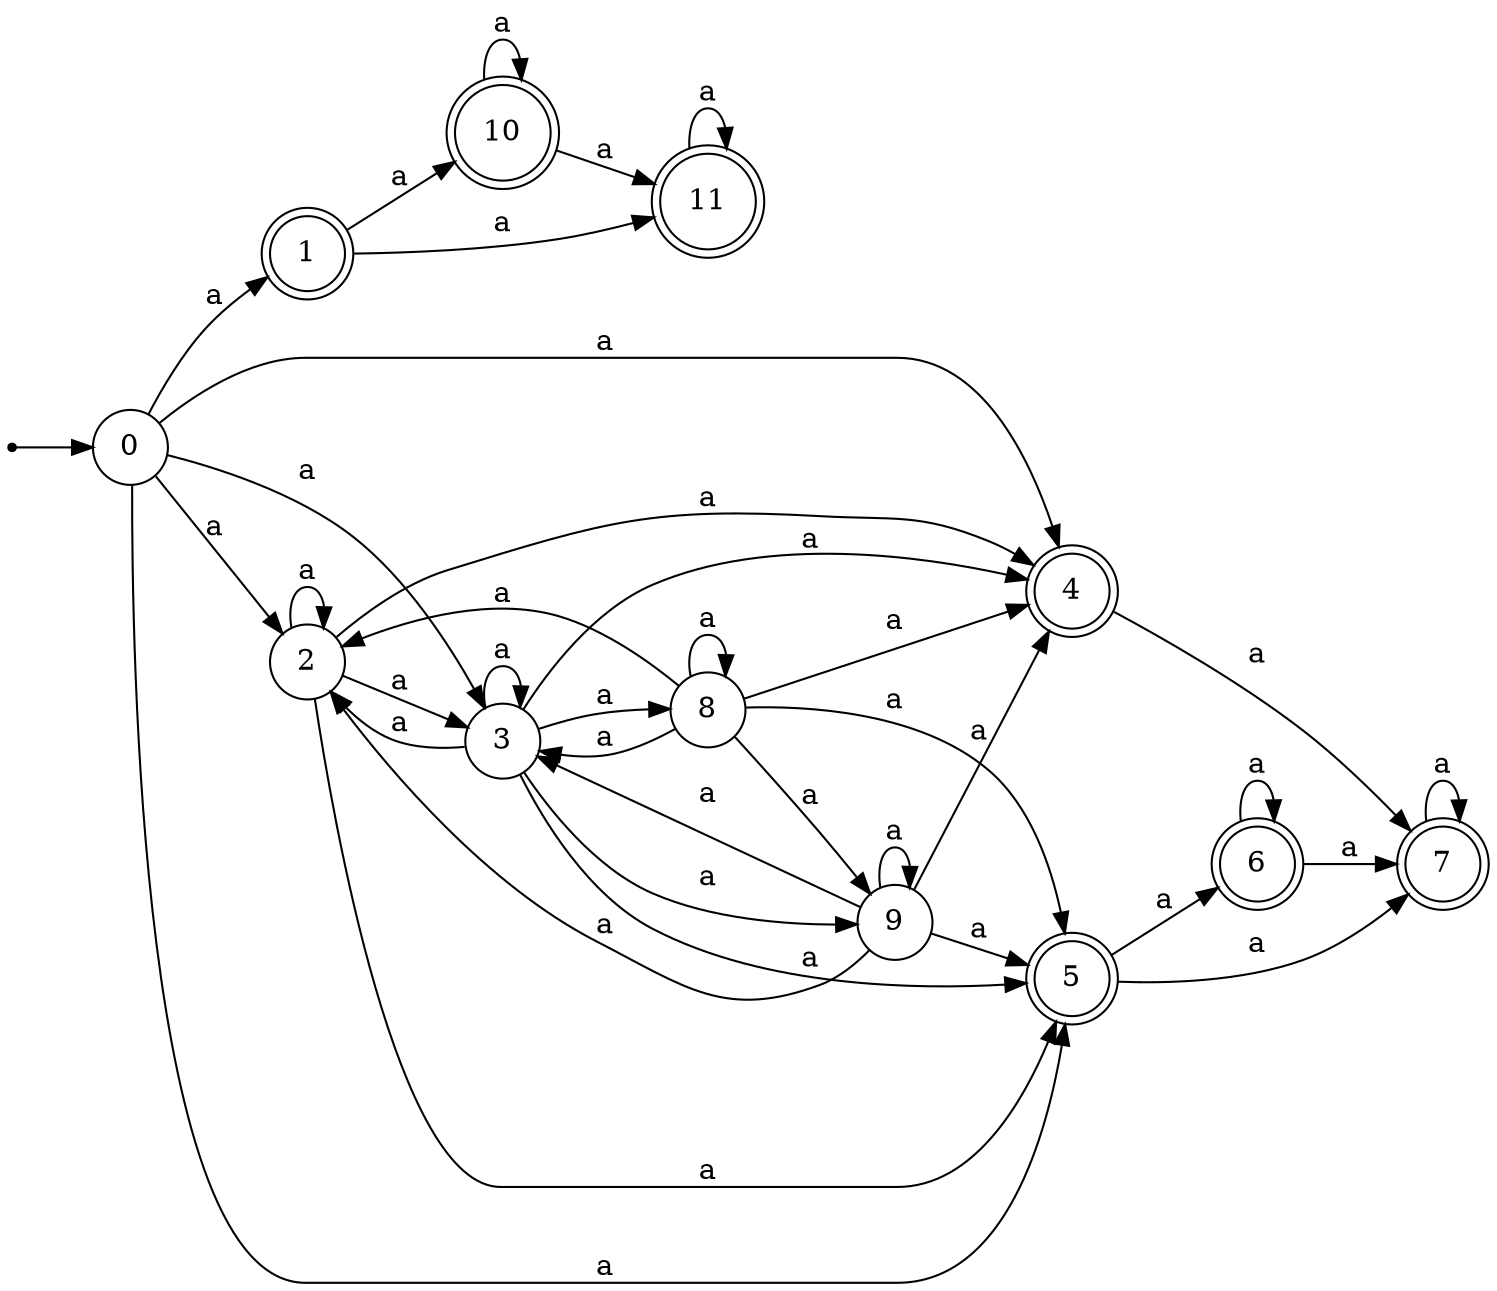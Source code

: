 digraph finite_state_machine {
rankdir=LR;
size="20,20";
node [shape = point]; "dummy0"
node [shape = circle]; "0";
"dummy0" -> "0";
node [shape = doublecircle]; "1";node [shape = circle]; "2";
node [shape = circle]; "3";
node [shape = doublecircle]; "4";node [shape = doublecircle]; "5";node [shape = doublecircle]; "6";node [shape = doublecircle]; "7";node [shape = circle]; "8";
node [shape = circle]; "9";
node [shape = doublecircle]; "10";node [shape = doublecircle]; "11";"0" -> "1" [label = "a"];
 "0" -> "2" [label = "a"];
 "0" -> "3" [label = "a"];
 "0" -> "4" [label = "a"];
 "0" -> "5" [label = "a"];
 "5" -> "6" [label = "a"];
 "5" -> "7" [label = "a"];
 "7" -> "7" [label = "a"];
 "6" -> "6" [label = "a"];
 "6" -> "7" [label = "a"];
 "4" -> "7" [label = "a"];
 "3" -> "2" [label = "a"];
 "3" -> "3" [label = "a"];
 "3" -> "4" [label = "a"];
 "3" -> "5" [label = "a"];
 "3" -> "8" [label = "a"];
 "3" -> "9" [label = "a"];
 "9" -> "2" [label = "a"];
 "9" -> "3" [label = "a"];
 "9" -> "4" [label = "a"];
 "9" -> "5" [label = "a"];
 "9" -> "9" [label = "a"];
 "8" -> "2" [label = "a"];
 "8" -> "3" [label = "a"];
 "8" -> "4" [label = "a"];
 "8" -> "5" [label = "a"];
 "8" -> "8" [label = "a"];
 "8" -> "9" [label = "a"];
 "2" -> "2" [label = "a"];
 "2" -> "3" [label = "a"];
 "2" -> "4" [label = "a"];
 "2" -> "5" [label = "a"];
 "1" -> "10" [label = "a"];
 "1" -> "11" [label = "a"];
 "11" -> "11" [label = "a"];
 "10" -> "10" [label = "a"];
 "10" -> "11" [label = "a"];
 }
